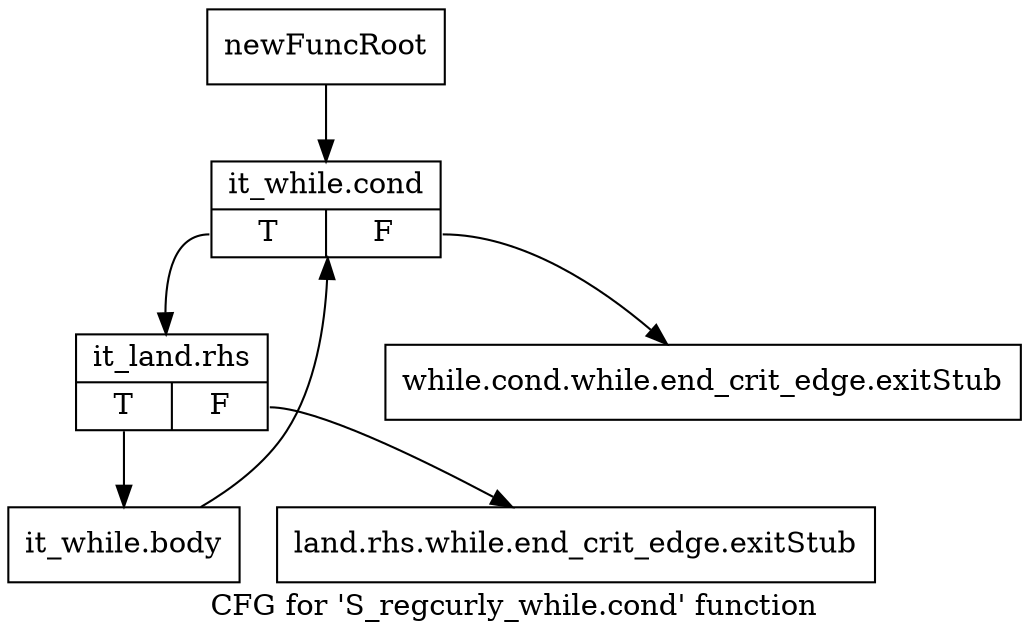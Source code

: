 digraph "CFG for 'S_regcurly_while.cond' function" {
	label="CFG for 'S_regcurly_while.cond' function";

	Node0x5207b90 [shape=record,label="{newFuncRoot}"];
	Node0x5207b90 -> Node0x52080a0;
	Node0x5207be0 [shape=record,label="{while.cond.while.end_crit_edge.exitStub}"];
	Node0x5208050 [shape=record,label="{land.rhs.while.end_crit_edge.exitStub}"];
	Node0x52080a0 [shape=record,label="{it_while.cond|{<s0>T|<s1>F}}"];
	Node0x52080a0:s0 -> Node0x52080f0;
	Node0x52080a0:s1 -> Node0x5207be0;
	Node0x52080f0 [shape=record,label="{it_land.rhs|{<s0>T|<s1>F}}"];
	Node0x52080f0:s0 -> Node0x5208140;
	Node0x52080f0:s1 -> Node0x5208050;
	Node0x5208140 [shape=record,label="{it_while.body}"];
	Node0x5208140 -> Node0x52080a0;
}
